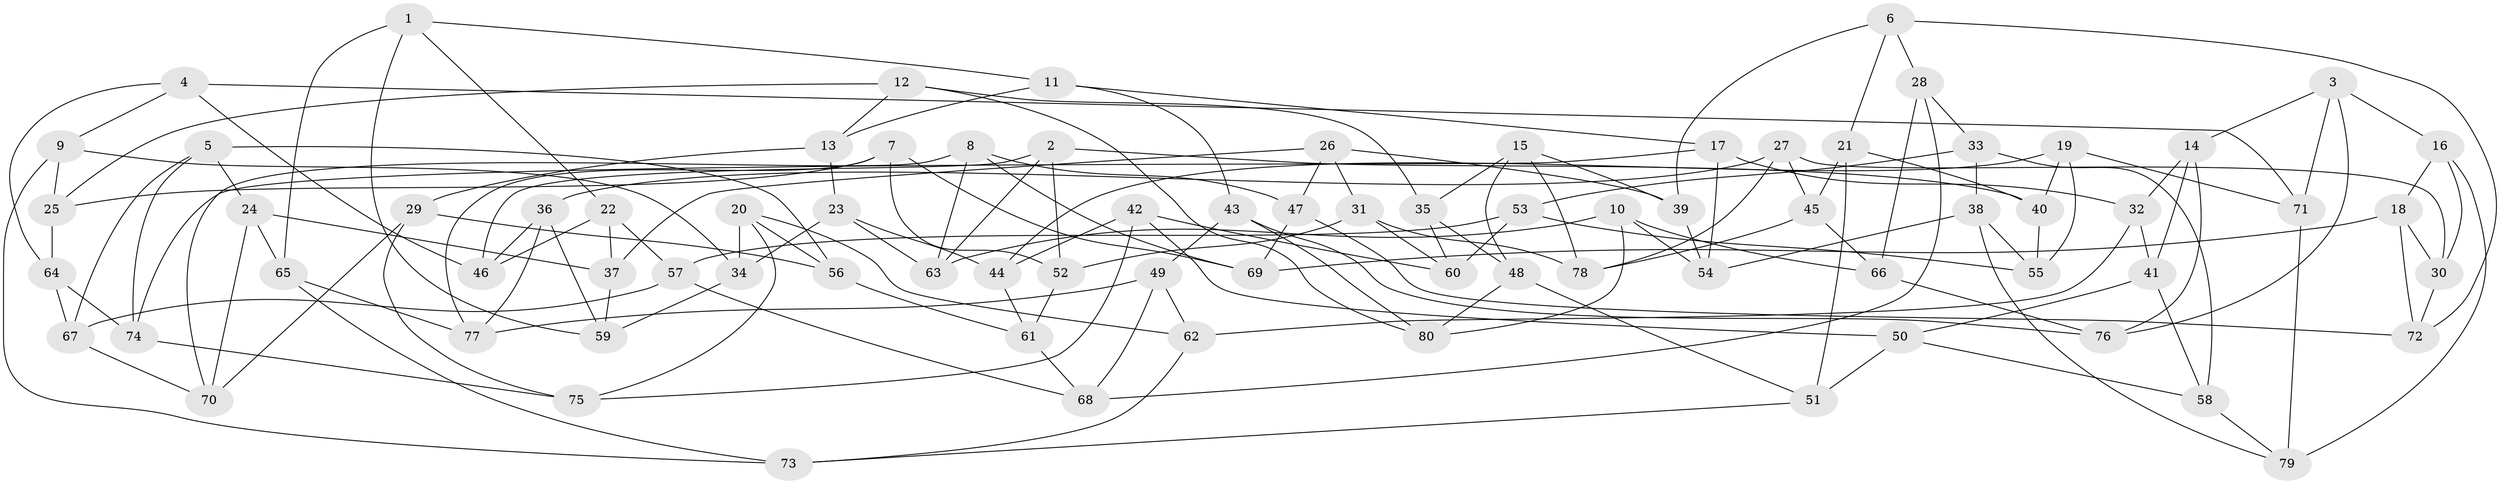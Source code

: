 // Generated by graph-tools (version 1.1) at 2025/38/03/09/25 02:38:12]
// undirected, 80 vertices, 160 edges
graph export_dot {
graph [start="1"]
  node [color=gray90,style=filled];
  1;
  2;
  3;
  4;
  5;
  6;
  7;
  8;
  9;
  10;
  11;
  12;
  13;
  14;
  15;
  16;
  17;
  18;
  19;
  20;
  21;
  22;
  23;
  24;
  25;
  26;
  27;
  28;
  29;
  30;
  31;
  32;
  33;
  34;
  35;
  36;
  37;
  38;
  39;
  40;
  41;
  42;
  43;
  44;
  45;
  46;
  47;
  48;
  49;
  50;
  51;
  52;
  53;
  54;
  55;
  56;
  57;
  58;
  59;
  60;
  61;
  62;
  63;
  64;
  65;
  66;
  67;
  68;
  69;
  70;
  71;
  72;
  73;
  74;
  75;
  76;
  77;
  78;
  79;
  80;
  1 -- 11;
  1 -- 65;
  1 -- 59;
  1 -- 22;
  2 -- 46;
  2 -- 63;
  2 -- 52;
  2 -- 40;
  3 -- 76;
  3 -- 16;
  3 -- 14;
  3 -- 71;
  4 -- 9;
  4 -- 64;
  4 -- 46;
  4 -- 71;
  5 -- 24;
  5 -- 74;
  5 -- 56;
  5 -- 67;
  6 -- 72;
  6 -- 21;
  6 -- 28;
  6 -- 39;
  7 -- 52;
  7 -- 25;
  7 -- 77;
  7 -- 69;
  8 -- 47;
  8 -- 70;
  8 -- 63;
  8 -- 69;
  9 -- 34;
  9 -- 73;
  9 -- 25;
  10 -- 80;
  10 -- 63;
  10 -- 66;
  10 -- 54;
  11 -- 17;
  11 -- 13;
  11 -- 43;
  12 -- 80;
  12 -- 13;
  12 -- 25;
  12 -- 35;
  13 -- 29;
  13 -- 23;
  14 -- 32;
  14 -- 76;
  14 -- 41;
  15 -- 48;
  15 -- 39;
  15 -- 35;
  15 -- 78;
  16 -- 30;
  16 -- 18;
  16 -- 79;
  17 -- 54;
  17 -- 74;
  17 -- 32;
  18 -- 72;
  18 -- 30;
  18 -- 69;
  19 -- 44;
  19 -- 71;
  19 -- 40;
  19 -- 55;
  20 -- 75;
  20 -- 62;
  20 -- 56;
  20 -- 34;
  21 -- 51;
  21 -- 45;
  21 -- 40;
  22 -- 37;
  22 -- 57;
  22 -- 46;
  23 -- 44;
  23 -- 34;
  23 -- 63;
  24 -- 65;
  24 -- 70;
  24 -- 37;
  25 -- 64;
  26 -- 47;
  26 -- 39;
  26 -- 37;
  26 -- 31;
  27 -- 45;
  27 -- 30;
  27 -- 36;
  27 -- 78;
  28 -- 33;
  28 -- 68;
  28 -- 66;
  29 -- 56;
  29 -- 70;
  29 -- 75;
  30 -- 72;
  31 -- 78;
  31 -- 60;
  31 -- 52;
  32 -- 41;
  32 -- 62;
  33 -- 38;
  33 -- 53;
  33 -- 58;
  34 -- 59;
  35 -- 60;
  35 -- 48;
  36 -- 59;
  36 -- 46;
  36 -- 77;
  37 -- 59;
  38 -- 54;
  38 -- 55;
  38 -- 79;
  39 -- 54;
  40 -- 55;
  41 -- 50;
  41 -- 58;
  42 -- 50;
  42 -- 44;
  42 -- 75;
  42 -- 60;
  43 -- 76;
  43 -- 80;
  43 -- 49;
  44 -- 61;
  45 -- 66;
  45 -- 78;
  47 -- 69;
  47 -- 72;
  48 -- 80;
  48 -- 51;
  49 -- 62;
  49 -- 77;
  49 -- 68;
  50 -- 51;
  50 -- 58;
  51 -- 73;
  52 -- 61;
  53 -- 55;
  53 -- 60;
  53 -- 57;
  56 -- 61;
  57 -- 67;
  57 -- 68;
  58 -- 79;
  61 -- 68;
  62 -- 73;
  64 -- 67;
  64 -- 74;
  65 -- 77;
  65 -- 73;
  66 -- 76;
  67 -- 70;
  71 -- 79;
  74 -- 75;
}
